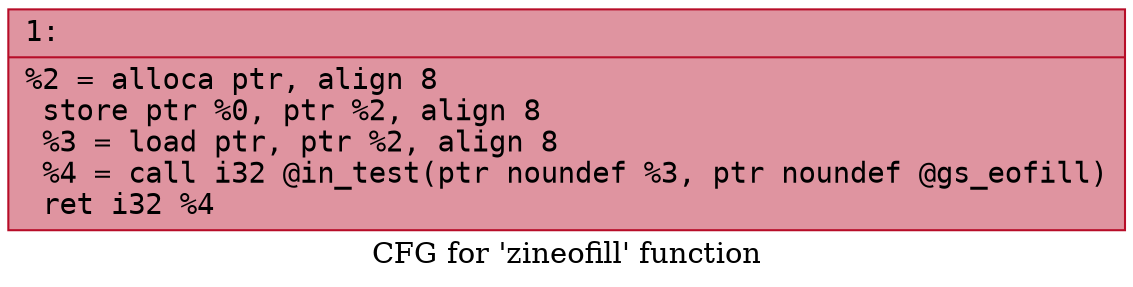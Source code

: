 digraph "CFG for 'zineofill' function" {
	label="CFG for 'zineofill' function";

	Node0x600003a86350 [shape=record,color="#b70d28ff", style=filled, fillcolor="#b70d2870" fontname="Courier",label="{1:\l|  %2 = alloca ptr, align 8\l  store ptr %0, ptr %2, align 8\l  %3 = load ptr, ptr %2, align 8\l  %4 = call i32 @in_test(ptr noundef %3, ptr noundef @gs_eofill)\l  ret i32 %4\l}"];
}
